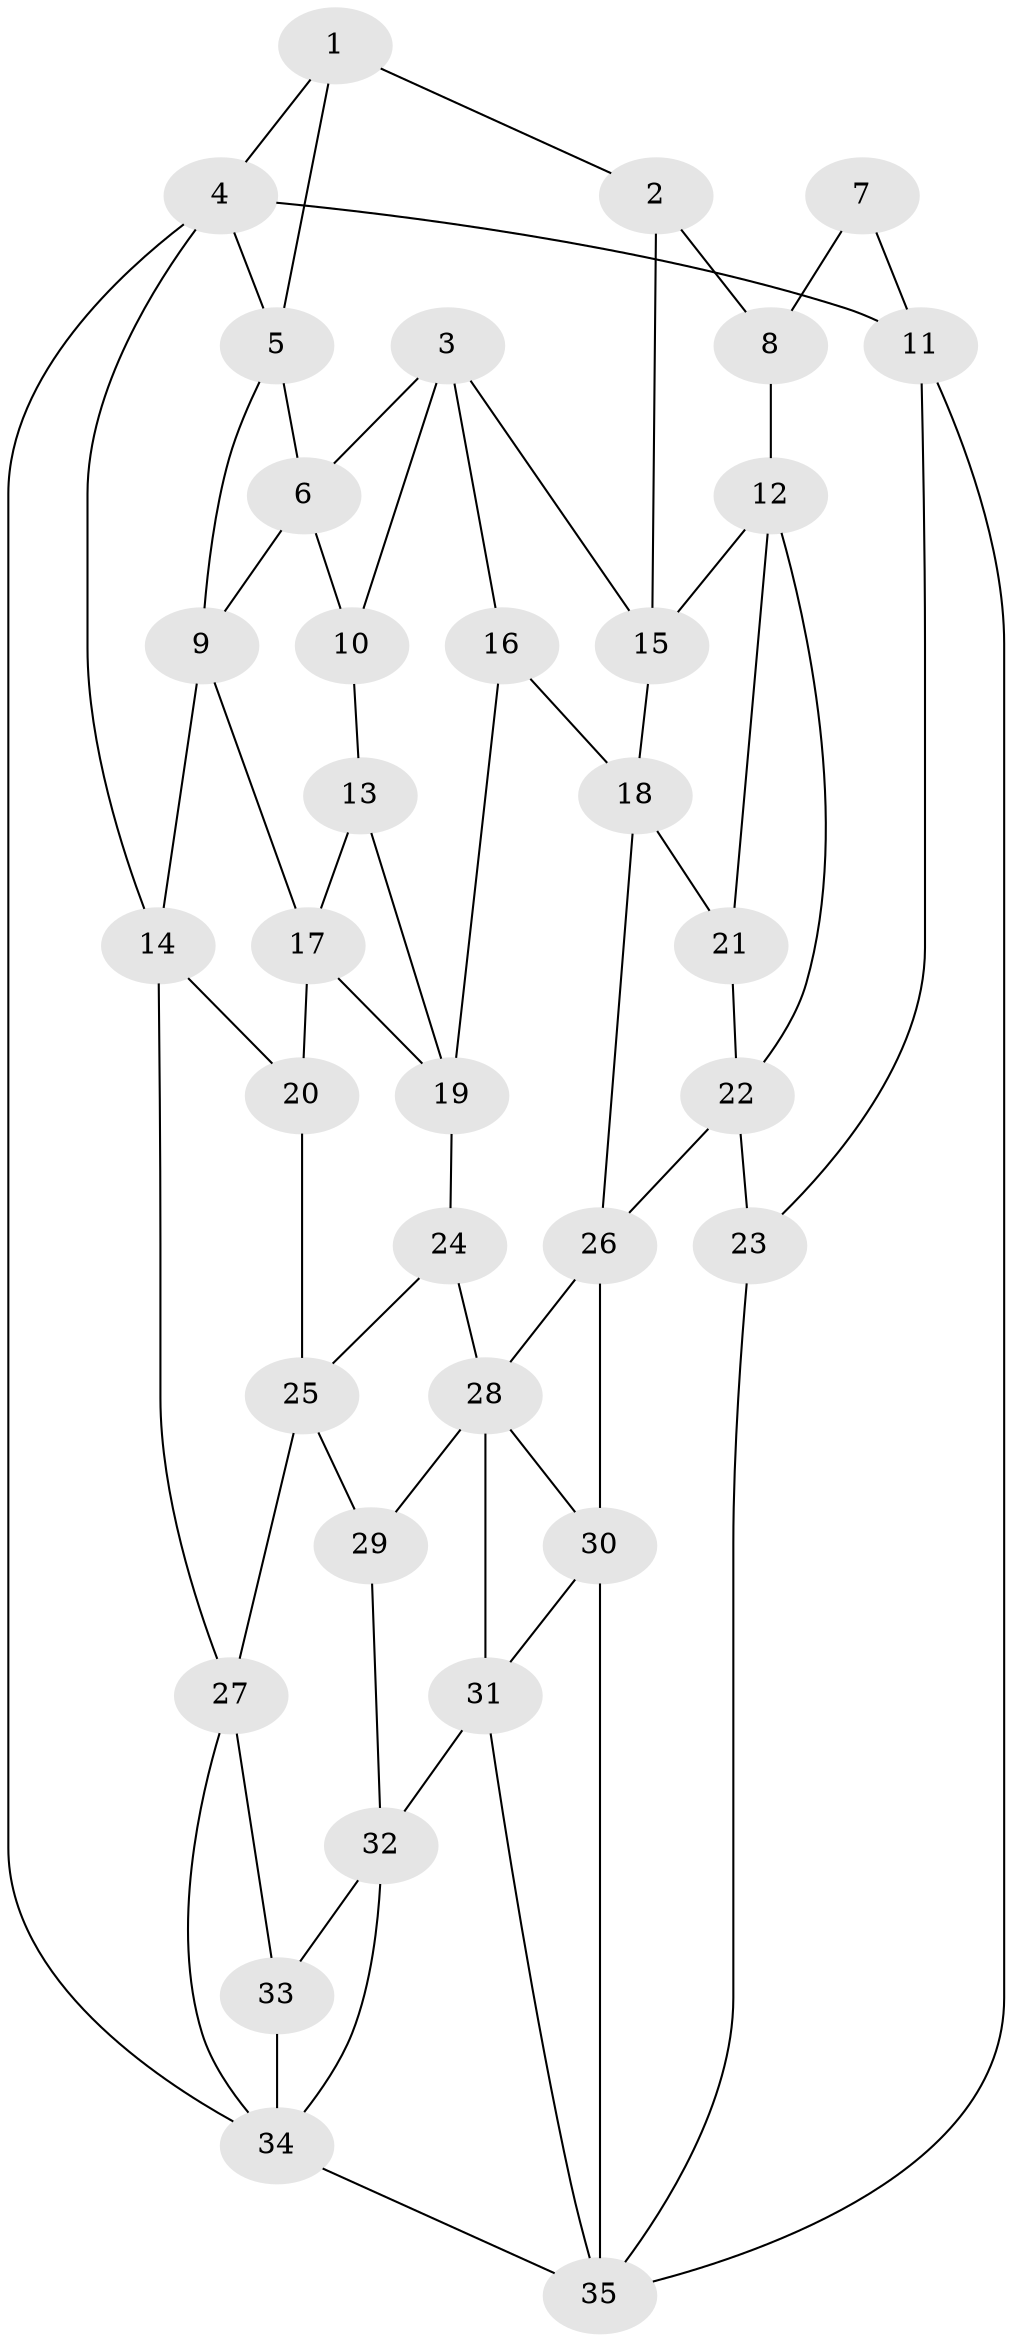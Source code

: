 // original degree distribution, {3: 0.023255813953488372, 4: 0.20930232558139536, 6: 0.18604651162790697, 5: 0.5813953488372093}
// Generated by graph-tools (version 1.1) at 2025/38/03/04/25 23:38:26]
// undirected, 35 vertices, 65 edges
graph export_dot {
  node [color=gray90,style=filled];
  1;
  2;
  3;
  4;
  5;
  6;
  7;
  8;
  9;
  10;
  11;
  12;
  13;
  14;
  15;
  16;
  17;
  18;
  19;
  20;
  21;
  22;
  23;
  24;
  25;
  26;
  27;
  28;
  29;
  30;
  31;
  32;
  33;
  34;
  35;
  1 -- 2 [weight=1.0];
  1 -- 4 [weight=1.0];
  1 -- 5 [weight=1.0];
  2 -- 8 [weight=1.0];
  2 -- 15 [weight=1.0];
  3 -- 6 [weight=1.0];
  3 -- 10 [weight=1.0];
  3 -- 15 [weight=1.0];
  3 -- 16 [weight=1.0];
  4 -- 5 [weight=1.0];
  4 -- 11 [weight=1.0];
  4 -- 14 [weight=1.0];
  4 -- 34 [weight=1.0];
  5 -- 6 [weight=1.0];
  5 -- 9 [weight=1.0];
  6 -- 9 [weight=1.0];
  6 -- 10 [weight=1.0];
  7 -- 8 [weight=2.0];
  7 -- 11 [weight=2.0];
  8 -- 12 [weight=1.0];
  9 -- 14 [weight=1.0];
  9 -- 17 [weight=1.0];
  10 -- 13 [weight=2.0];
  11 -- 23 [weight=1.0];
  11 -- 35 [weight=1.0];
  12 -- 15 [weight=1.0];
  12 -- 21 [weight=1.0];
  12 -- 22 [weight=1.0];
  13 -- 17 [weight=1.0];
  13 -- 19 [weight=1.0];
  14 -- 20 [weight=1.0];
  14 -- 27 [weight=1.0];
  15 -- 18 [weight=1.0];
  16 -- 18 [weight=1.0];
  16 -- 19 [weight=2.0];
  17 -- 19 [weight=1.0];
  17 -- 20 [weight=1.0];
  18 -- 21 [weight=1.0];
  18 -- 26 [weight=1.0];
  19 -- 24 [weight=1.0];
  20 -- 25 [weight=2.0];
  21 -- 22 [weight=2.0];
  22 -- 23 [weight=2.0];
  22 -- 26 [weight=1.0];
  23 -- 35 [weight=1.0];
  24 -- 25 [weight=1.0];
  24 -- 28 [weight=1.0];
  25 -- 27 [weight=1.0];
  25 -- 29 [weight=1.0];
  26 -- 28 [weight=1.0];
  26 -- 30 [weight=1.0];
  27 -- 33 [weight=1.0];
  27 -- 34 [weight=1.0];
  28 -- 29 [weight=1.0];
  28 -- 30 [weight=1.0];
  28 -- 31 [weight=1.0];
  29 -- 32 [weight=1.0];
  30 -- 31 [weight=1.0];
  30 -- 35 [weight=1.0];
  31 -- 32 [weight=1.0];
  31 -- 35 [weight=1.0];
  32 -- 33 [weight=1.0];
  32 -- 34 [weight=1.0];
  33 -- 34 [weight=2.0];
  34 -- 35 [weight=1.0];
}
